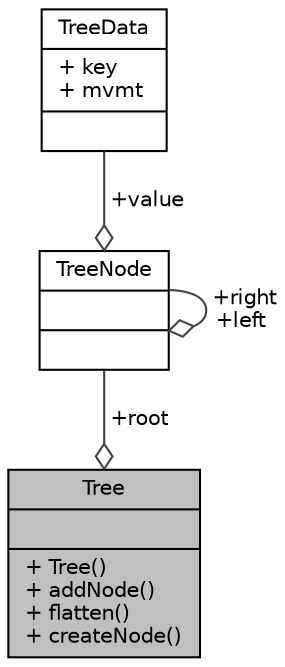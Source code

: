 digraph "Tree"
{
 // INTERACTIVE_SVG=YES
 // LATEX_PDF_SIZE
  edge [fontname="Helvetica",fontsize="10",labelfontname="Helvetica",labelfontsize="10"];
  node [fontname="Helvetica",fontsize="10",shape=record];
  Node1 [label="{Tree\n||+ Tree()\l+ addNode()\l+ flatten()\l+ createNode()\l}",height=0.2,width=0.4,color="black", fillcolor="grey75", style="filled", fontcolor="black",tooltip=" "];
  Node2 -> Node1 [color="grey25",fontsize="10",style="solid",label=" +root" ,arrowhead="odiamond",fontname="Helvetica"];
  Node2 [label="{TreeNode\n||}",height=0.2,width=0.4,color="black", fillcolor="white", style="filled",URL="$structTreeNode.html",tooltip=" "];
  Node2 -> Node2 [color="grey25",fontsize="10",style="solid",label=" +right\n+left" ,arrowhead="odiamond",fontname="Helvetica"];
  Node3 -> Node2 [color="grey25",fontsize="10",style="solid",label=" +value" ,arrowhead="odiamond",fontname="Helvetica"];
  Node3 [label="{TreeData\n|+ key\l+ mvmt\l|}",height=0.2,width=0.4,color="black", fillcolor="white", style="filled",URL="$structTreeData.html",tooltip=" "];
}
